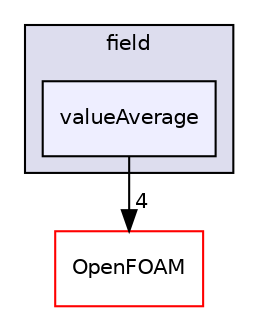 digraph "src/functionObjects/field/valueAverage" {
  bgcolor=transparent;
  compound=true
  node [ fontsize="10", fontname="Helvetica"];
  edge [ labelfontsize="10", labelfontname="Helvetica"];
  subgraph clusterdir_bae024cac12ddc6733a616261920a91f {
    graph [ bgcolor="#ddddee", pencolor="black", label="field" fontname="Helvetica", fontsize="10", URL="dir_bae024cac12ddc6733a616261920a91f.html"]
  dir_0394b26f09bc4f851d4601dc8cfd02a9 [shape=box, label="valueAverage", style="filled", fillcolor="#eeeeff", pencolor="black", URL="dir_0394b26f09bc4f851d4601dc8cfd02a9.html"];
  }
  dir_c5473ff19b20e6ec4dfe5c310b3778a8 [shape=box label="OpenFOAM" color="red" URL="dir_c5473ff19b20e6ec4dfe5c310b3778a8.html"];
  dir_0394b26f09bc4f851d4601dc8cfd02a9->dir_c5473ff19b20e6ec4dfe5c310b3778a8 [headlabel="4", labeldistance=1.5 headhref="dir_001330_002151.html"];
}

